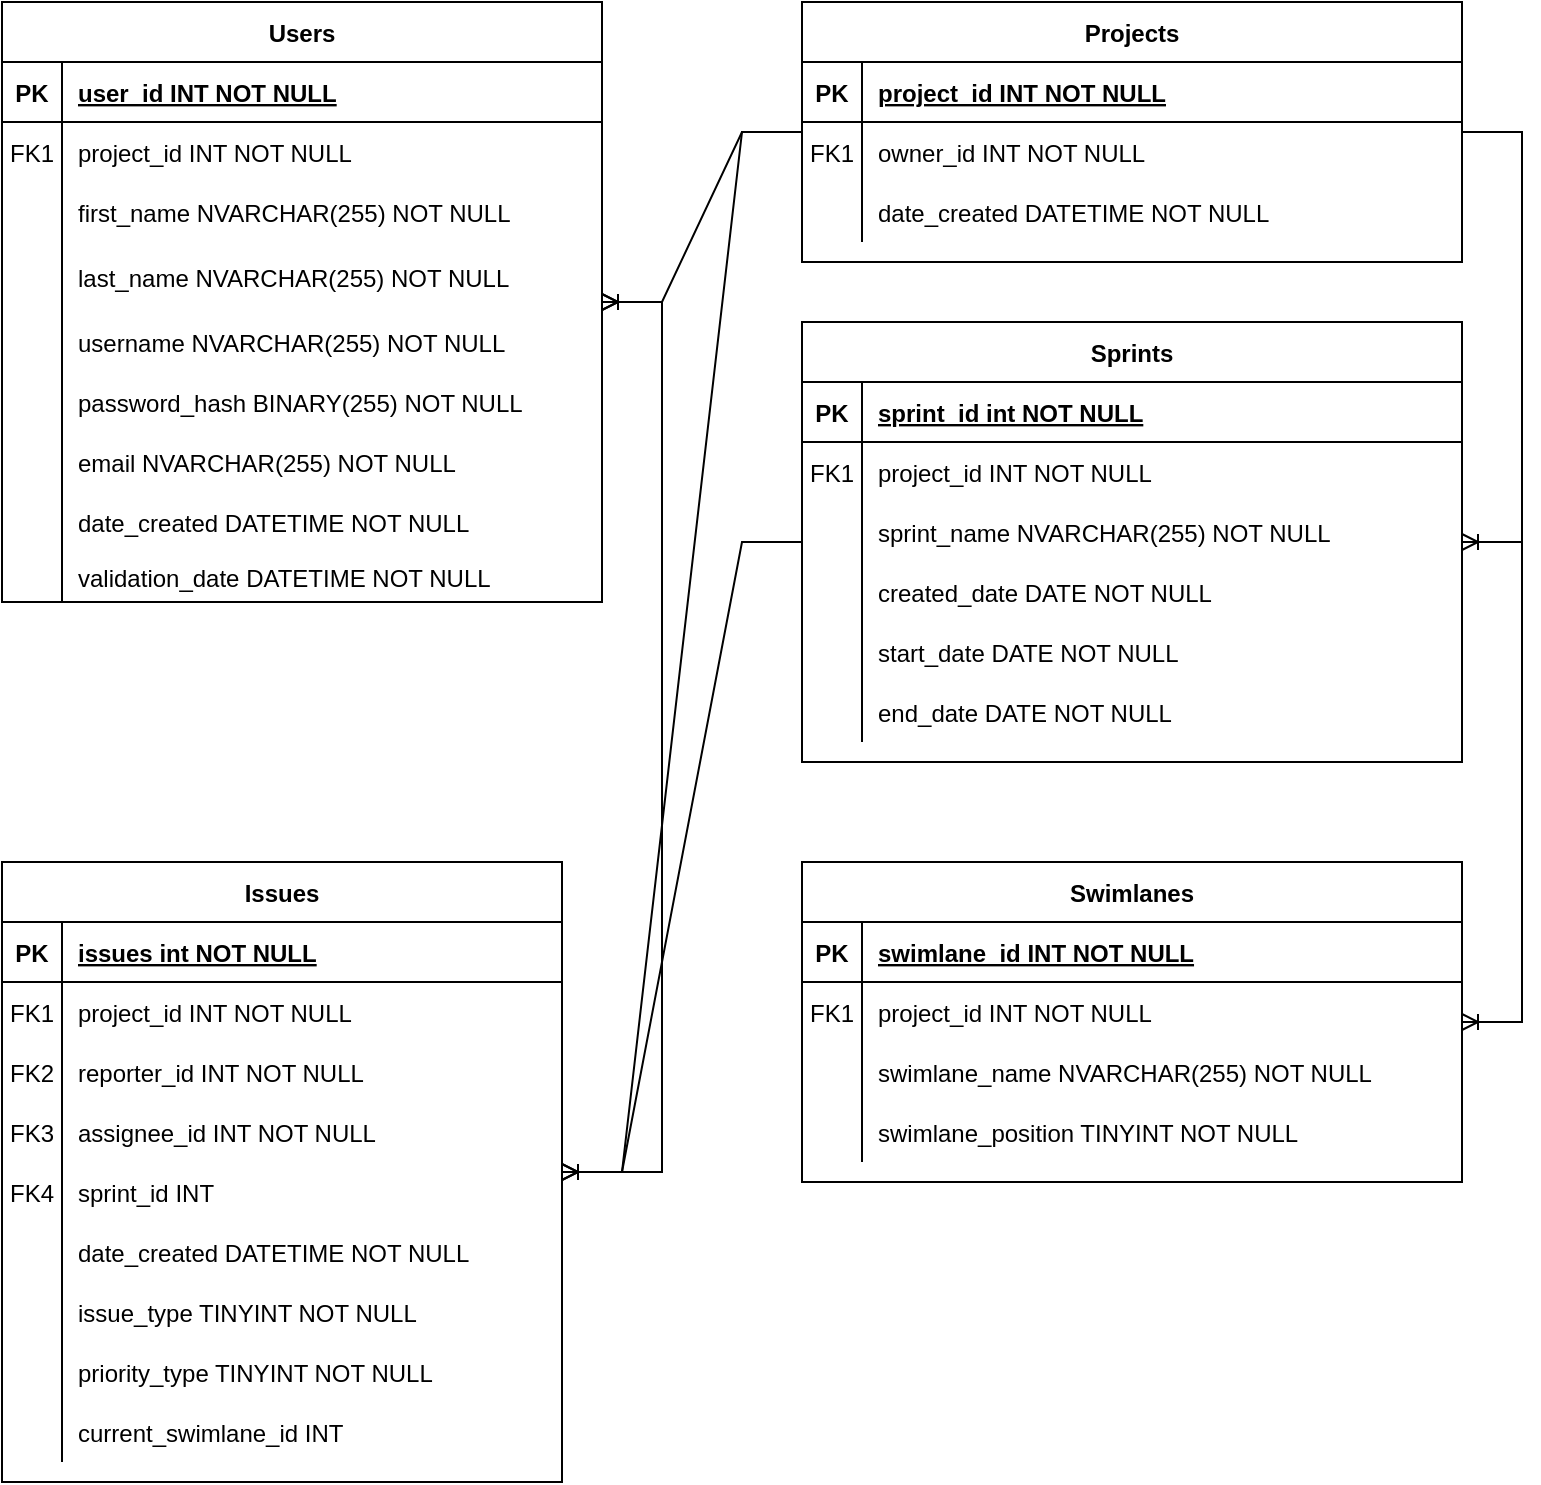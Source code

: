 <mxfile version="20.5.1" type="github">
  <diagram id="R2lEEEUBdFMjLlhIrx00" name="Page-1">
    <mxGraphModel dx="1422" dy="796" grid="1" gridSize="10" guides="1" tooltips="1" connect="1" arrows="1" fold="1" page="1" pageScale="1" pageWidth="850" pageHeight="1100" math="0" shadow="0" extFonts="Permanent Marker^https://fonts.googleapis.com/css?family=Permanent+Marker">
      <root>
        <mxCell id="0" />
        <mxCell id="1" parent="0" />
        <mxCell id="dnD0Ak6LNvjFGRcnIjdl-105" value="Projects" style="shape=table;startSize=30;container=1;collapsible=1;childLayout=tableLayout;fixedRows=1;rowLines=0;fontStyle=1;align=center;resizeLast=1;" vertex="1" parent="1">
          <mxGeometry x="445" y="140" width="330" height="130" as="geometry" />
        </mxCell>
        <mxCell id="dnD0Ak6LNvjFGRcnIjdl-106" value="" style="shape=partialRectangle;collapsible=0;dropTarget=0;pointerEvents=0;fillColor=none;points=[[0,0.5],[1,0.5]];portConstraint=eastwest;top=0;left=0;right=0;bottom=1;" vertex="1" parent="dnD0Ak6LNvjFGRcnIjdl-105">
          <mxGeometry y="30" width="330" height="30" as="geometry" />
        </mxCell>
        <mxCell id="dnD0Ak6LNvjFGRcnIjdl-107" value="PK" style="shape=partialRectangle;overflow=hidden;connectable=0;fillColor=none;top=0;left=0;bottom=0;right=0;fontStyle=1;" vertex="1" parent="dnD0Ak6LNvjFGRcnIjdl-106">
          <mxGeometry width="30" height="30" as="geometry">
            <mxRectangle width="30" height="30" as="alternateBounds" />
          </mxGeometry>
        </mxCell>
        <mxCell id="dnD0Ak6LNvjFGRcnIjdl-108" value="project_id INT NOT NULL " style="shape=partialRectangle;overflow=hidden;connectable=0;fillColor=none;top=0;left=0;bottom=0;right=0;align=left;spacingLeft=6;fontStyle=5;" vertex="1" parent="dnD0Ak6LNvjFGRcnIjdl-106">
          <mxGeometry x="30" width="300" height="30" as="geometry">
            <mxRectangle width="300" height="30" as="alternateBounds" />
          </mxGeometry>
        </mxCell>
        <mxCell id="dnD0Ak6LNvjFGRcnIjdl-109" style="shape=partialRectangle;collapsible=0;dropTarget=0;pointerEvents=0;fillColor=none;points=[[0,0.5],[1,0.5]];portConstraint=eastwest;top=0;left=0;right=0;bottom=0;" vertex="1" parent="dnD0Ak6LNvjFGRcnIjdl-105">
          <mxGeometry y="60" width="330" height="30" as="geometry" />
        </mxCell>
        <mxCell id="dnD0Ak6LNvjFGRcnIjdl-110" value="FK1" style="shape=partialRectangle;overflow=hidden;connectable=0;fillColor=none;top=0;left=0;bottom=0;right=0;" vertex="1" parent="dnD0Ak6LNvjFGRcnIjdl-109">
          <mxGeometry width="30" height="30" as="geometry">
            <mxRectangle width="30" height="30" as="alternateBounds" />
          </mxGeometry>
        </mxCell>
        <mxCell id="dnD0Ak6LNvjFGRcnIjdl-111" value="owner_id INT NOT NULL" style="shape=partialRectangle;overflow=hidden;connectable=0;fillColor=none;top=0;left=0;bottom=0;right=0;align=left;spacingLeft=6;" vertex="1" parent="dnD0Ak6LNvjFGRcnIjdl-109">
          <mxGeometry x="30" width="300" height="30" as="geometry">
            <mxRectangle width="300" height="30" as="alternateBounds" />
          </mxGeometry>
        </mxCell>
        <mxCell id="dnD0Ak6LNvjFGRcnIjdl-112" value="" style="shape=partialRectangle;collapsible=0;dropTarget=0;pointerEvents=0;fillColor=none;points=[[0,0.5],[1,0.5]];portConstraint=eastwest;top=0;left=0;right=0;bottom=0;" vertex="1" parent="dnD0Ak6LNvjFGRcnIjdl-105">
          <mxGeometry y="90" width="330" height="30" as="geometry" />
        </mxCell>
        <mxCell id="dnD0Ak6LNvjFGRcnIjdl-113" value="" style="shape=partialRectangle;overflow=hidden;connectable=0;fillColor=none;top=0;left=0;bottom=0;right=0;" vertex="1" parent="dnD0Ak6LNvjFGRcnIjdl-112">
          <mxGeometry width="30" height="30" as="geometry">
            <mxRectangle width="30" height="30" as="alternateBounds" />
          </mxGeometry>
        </mxCell>
        <mxCell id="dnD0Ak6LNvjFGRcnIjdl-114" value="date_created DATETIME NOT NULL" style="shape=partialRectangle;overflow=hidden;connectable=0;fillColor=none;top=0;left=0;bottom=0;right=0;align=left;spacingLeft=6;" vertex="1" parent="dnD0Ak6LNvjFGRcnIjdl-112">
          <mxGeometry x="30" width="300" height="30" as="geometry">
            <mxRectangle width="300" height="30" as="alternateBounds" />
          </mxGeometry>
        </mxCell>
        <mxCell id="dnD0Ak6LNvjFGRcnIjdl-115" value="Issues" style="shape=table;startSize=30;container=1;collapsible=1;childLayout=tableLayout;fixedRows=1;rowLines=0;fontStyle=1;align=center;resizeLast=1;" vertex="1" parent="1">
          <mxGeometry x="45" y="570" width="280" height="310" as="geometry" />
        </mxCell>
        <mxCell id="dnD0Ak6LNvjFGRcnIjdl-116" value="" style="shape=partialRectangle;collapsible=0;dropTarget=0;pointerEvents=0;fillColor=none;points=[[0,0.5],[1,0.5]];portConstraint=eastwest;top=0;left=0;right=0;bottom=1;" vertex="1" parent="dnD0Ak6LNvjFGRcnIjdl-115">
          <mxGeometry y="30" width="280" height="30" as="geometry" />
        </mxCell>
        <mxCell id="dnD0Ak6LNvjFGRcnIjdl-117" value="PK" style="shape=partialRectangle;overflow=hidden;connectable=0;fillColor=none;top=0;left=0;bottom=0;right=0;fontStyle=1;" vertex="1" parent="dnD0Ak6LNvjFGRcnIjdl-116">
          <mxGeometry width="30" height="30" as="geometry">
            <mxRectangle width="30" height="30" as="alternateBounds" />
          </mxGeometry>
        </mxCell>
        <mxCell id="dnD0Ak6LNvjFGRcnIjdl-118" value="issues int NOT NULL " style="shape=partialRectangle;overflow=hidden;connectable=0;fillColor=none;top=0;left=0;bottom=0;right=0;align=left;spacingLeft=6;fontStyle=5;" vertex="1" parent="dnD0Ak6LNvjFGRcnIjdl-116">
          <mxGeometry x="30" width="250" height="30" as="geometry">
            <mxRectangle width="250" height="30" as="alternateBounds" />
          </mxGeometry>
        </mxCell>
        <mxCell id="dnD0Ak6LNvjFGRcnIjdl-119" value="" style="shape=partialRectangle;collapsible=0;dropTarget=0;pointerEvents=0;fillColor=none;points=[[0,0.5],[1,0.5]];portConstraint=eastwest;top=0;left=0;right=0;bottom=0;" vertex="1" parent="dnD0Ak6LNvjFGRcnIjdl-115">
          <mxGeometry y="60" width="280" height="30" as="geometry" />
        </mxCell>
        <mxCell id="dnD0Ak6LNvjFGRcnIjdl-120" value="FK1" style="shape=partialRectangle;overflow=hidden;connectable=0;fillColor=none;top=0;left=0;bottom=0;right=0;" vertex="1" parent="dnD0Ak6LNvjFGRcnIjdl-119">
          <mxGeometry width="30" height="30" as="geometry">
            <mxRectangle width="30" height="30" as="alternateBounds" />
          </mxGeometry>
        </mxCell>
        <mxCell id="dnD0Ak6LNvjFGRcnIjdl-121" value="project_id INT NOT NULL" style="shape=partialRectangle;overflow=hidden;connectable=0;fillColor=none;top=0;left=0;bottom=0;right=0;align=left;spacingLeft=6;" vertex="1" parent="dnD0Ak6LNvjFGRcnIjdl-119">
          <mxGeometry x="30" width="250" height="30" as="geometry">
            <mxRectangle width="250" height="30" as="alternateBounds" />
          </mxGeometry>
        </mxCell>
        <mxCell id="dnD0Ak6LNvjFGRcnIjdl-122" style="shape=partialRectangle;collapsible=0;dropTarget=0;pointerEvents=0;fillColor=none;points=[[0,0.5],[1,0.5]];portConstraint=eastwest;top=0;left=0;right=0;bottom=0;" vertex="1" parent="dnD0Ak6LNvjFGRcnIjdl-115">
          <mxGeometry y="90" width="280" height="30" as="geometry" />
        </mxCell>
        <mxCell id="dnD0Ak6LNvjFGRcnIjdl-123" value="FK2" style="shape=partialRectangle;overflow=hidden;connectable=0;fillColor=none;top=0;left=0;bottom=0;right=0;" vertex="1" parent="dnD0Ak6LNvjFGRcnIjdl-122">
          <mxGeometry width="30" height="30" as="geometry">
            <mxRectangle width="30" height="30" as="alternateBounds" />
          </mxGeometry>
        </mxCell>
        <mxCell id="dnD0Ak6LNvjFGRcnIjdl-124" value="reporter_id INT NOT NULL" style="shape=partialRectangle;overflow=hidden;connectable=0;fillColor=none;top=0;left=0;bottom=0;right=0;align=left;spacingLeft=6;" vertex="1" parent="dnD0Ak6LNvjFGRcnIjdl-122">
          <mxGeometry x="30" width="250" height="30" as="geometry">
            <mxRectangle width="250" height="30" as="alternateBounds" />
          </mxGeometry>
        </mxCell>
        <mxCell id="dnD0Ak6LNvjFGRcnIjdl-125" style="shape=partialRectangle;collapsible=0;dropTarget=0;pointerEvents=0;fillColor=none;points=[[0,0.5],[1,0.5]];portConstraint=eastwest;top=0;left=0;right=0;bottom=0;" vertex="1" parent="dnD0Ak6LNvjFGRcnIjdl-115">
          <mxGeometry y="120" width="280" height="30" as="geometry" />
        </mxCell>
        <mxCell id="dnD0Ak6LNvjFGRcnIjdl-126" value="FK3" style="shape=partialRectangle;overflow=hidden;connectable=0;fillColor=none;top=0;left=0;bottom=0;right=0;" vertex="1" parent="dnD0Ak6LNvjFGRcnIjdl-125">
          <mxGeometry width="30" height="30" as="geometry">
            <mxRectangle width="30" height="30" as="alternateBounds" />
          </mxGeometry>
        </mxCell>
        <mxCell id="dnD0Ak6LNvjFGRcnIjdl-127" value="assignee_id INT NOT NULL" style="shape=partialRectangle;overflow=hidden;connectable=0;fillColor=none;top=0;left=0;bottom=0;right=0;align=left;spacingLeft=6;" vertex="1" parent="dnD0Ak6LNvjFGRcnIjdl-125">
          <mxGeometry x="30" width="250" height="30" as="geometry">
            <mxRectangle width="250" height="30" as="alternateBounds" />
          </mxGeometry>
        </mxCell>
        <mxCell id="dnD0Ak6LNvjFGRcnIjdl-128" style="shape=partialRectangle;collapsible=0;dropTarget=0;pointerEvents=0;fillColor=none;points=[[0,0.5],[1,0.5]];portConstraint=eastwest;top=0;left=0;right=0;bottom=0;" vertex="1" parent="dnD0Ak6LNvjFGRcnIjdl-115">
          <mxGeometry y="150" width="280" height="30" as="geometry" />
        </mxCell>
        <mxCell id="dnD0Ak6LNvjFGRcnIjdl-129" value="FK4" style="shape=partialRectangle;overflow=hidden;connectable=0;fillColor=none;top=0;left=0;bottom=0;right=0;" vertex="1" parent="dnD0Ak6LNvjFGRcnIjdl-128">
          <mxGeometry width="30" height="30" as="geometry">
            <mxRectangle width="30" height="30" as="alternateBounds" />
          </mxGeometry>
        </mxCell>
        <mxCell id="dnD0Ak6LNvjFGRcnIjdl-130" value="sprint_id INT" style="shape=partialRectangle;overflow=hidden;connectable=0;fillColor=none;top=0;left=0;bottom=0;right=0;align=left;spacingLeft=6;" vertex="1" parent="dnD0Ak6LNvjFGRcnIjdl-128">
          <mxGeometry x="30" width="250" height="30" as="geometry">
            <mxRectangle width="250" height="30" as="alternateBounds" />
          </mxGeometry>
        </mxCell>
        <mxCell id="dnD0Ak6LNvjFGRcnIjdl-131" value="" style="shape=partialRectangle;collapsible=0;dropTarget=0;pointerEvents=0;fillColor=none;points=[[0,0.5],[1,0.5]];portConstraint=eastwest;top=0;left=0;right=0;bottom=0;" vertex="1" parent="dnD0Ak6LNvjFGRcnIjdl-115">
          <mxGeometry y="180" width="280" height="30" as="geometry" />
        </mxCell>
        <mxCell id="dnD0Ak6LNvjFGRcnIjdl-132" value="" style="shape=partialRectangle;overflow=hidden;connectable=0;fillColor=none;top=0;left=0;bottom=0;right=0;" vertex="1" parent="dnD0Ak6LNvjFGRcnIjdl-131">
          <mxGeometry width="30" height="30" as="geometry">
            <mxRectangle width="30" height="30" as="alternateBounds" />
          </mxGeometry>
        </mxCell>
        <mxCell id="dnD0Ak6LNvjFGRcnIjdl-133" value="date_created DATETIME NOT NULL" style="shape=partialRectangle;overflow=hidden;connectable=0;fillColor=none;top=0;left=0;bottom=0;right=0;align=left;spacingLeft=6;" vertex="1" parent="dnD0Ak6LNvjFGRcnIjdl-131">
          <mxGeometry x="30" width="250" height="30" as="geometry">
            <mxRectangle width="250" height="30" as="alternateBounds" />
          </mxGeometry>
        </mxCell>
        <mxCell id="dnD0Ak6LNvjFGRcnIjdl-134" style="shape=partialRectangle;collapsible=0;dropTarget=0;pointerEvents=0;fillColor=none;points=[[0,0.5],[1,0.5]];portConstraint=eastwest;top=0;left=0;right=0;bottom=0;" vertex="1" parent="dnD0Ak6LNvjFGRcnIjdl-115">
          <mxGeometry y="210" width="280" height="30" as="geometry" />
        </mxCell>
        <mxCell id="dnD0Ak6LNvjFGRcnIjdl-135" style="shape=partialRectangle;overflow=hidden;connectable=0;fillColor=none;top=0;left=0;bottom=0;right=0;" vertex="1" parent="dnD0Ak6LNvjFGRcnIjdl-134">
          <mxGeometry width="30" height="30" as="geometry">
            <mxRectangle width="30" height="30" as="alternateBounds" />
          </mxGeometry>
        </mxCell>
        <mxCell id="dnD0Ak6LNvjFGRcnIjdl-136" value="issue_type TINYINT NOT NULL" style="shape=partialRectangle;overflow=hidden;connectable=0;fillColor=none;top=0;left=0;bottom=0;right=0;align=left;spacingLeft=6;" vertex="1" parent="dnD0Ak6LNvjFGRcnIjdl-134">
          <mxGeometry x="30" width="250" height="30" as="geometry">
            <mxRectangle width="250" height="30" as="alternateBounds" />
          </mxGeometry>
        </mxCell>
        <mxCell id="dnD0Ak6LNvjFGRcnIjdl-137" style="shape=partialRectangle;collapsible=0;dropTarget=0;pointerEvents=0;fillColor=none;points=[[0,0.5],[1,0.5]];portConstraint=eastwest;top=0;left=0;right=0;bottom=0;" vertex="1" parent="dnD0Ak6LNvjFGRcnIjdl-115">
          <mxGeometry y="240" width="280" height="30" as="geometry" />
        </mxCell>
        <mxCell id="dnD0Ak6LNvjFGRcnIjdl-138" style="shape=partialRectangle;overflow=hidden;connectable=0;fillColor=none;top=0;left=0;bottom=0;right=0;" vertex="1" parent="dnD0Ak6LNvjFGRcnIjdl-137">
          <mxGeometry width="30" height="30" as="geometry">
            <mxRectangle width="30" height="30" as="alternateBounds" />
          </mxGeometry>
        </mxCell>
        <mxCell id="dnD0Ak6LNvjFGRcnIjdl-139" value="priority_type TINYINT NOT NULL" style="shape=partialRectangle;overflow=hidden;connectable=0;fillColor=none;top=0;left=0;bottom=0;right=0;align=left;spacingLeft=6;" vertex="1" parent="dnD0Ak6LNvjFGRcnIjdl-137">
          <mxGeometry x="30" width="250" height="30" as="geometry">
            <mxRectangle width="250" height="30" as="alternateBounds" />
          </mxGeometry>
        </mxCell>
        <mxCell id="dnD0Ak6LNvjFGRcnIjdl-140" style="shape=partialRectangle;collapsible=0;dropTarget=0;pointerEvents=0;fillColor=none;points=[[0,0.5],[1,0.5]];portConstraint=eastwest;top=0;left=0;right=0;bottom=0;" vertex="1" parent="dnD0Ak6LNvjFGRcnIjdl-115">
          <mxGeometry y="270" width="280" height="30" as="geometry" />
        </mxCell>
        <mxCell id="dnD0Ak6LNvjFGRcnIjdl-141" style="shape=partialRectangle;overflow=hidden;connectable=0;fillColor=none;top=0;left=0;bottom=0;right=0;" vertex="1" parent="dnD0Ak6LNvjFGRcnIjdl-140">
          <mxGeometry width="30" height="30" as="geometry">
            <mxRectangle width="30" height="30" as="alternateBounds" />
          </mxGeometry>
        </mxCell>
        <mxCell id="dnD0Ak6LNvjFGRcnIjdl-142" value="current_swimlane_id INT" style="shape=partialRectangle;overflow=hidden;connectable=0;fillColor=none;top=0;left=0;bottom=0;right=0;align=left;spacingLeft=6;" vertex="1" parent="dnD0Ak6LNvjFGRcnIjdl-140">
          <mxGeometry x="30" width="250" height="30" as="geometry">
            <mxRectangle width="250" height="30" as="alternateBounds" />
          </mxGeometry>
        </mxCell>
        <mxCell id="dnD0Ak6LNvjFGRcnIjdl-143" value="Users" style="shape=table;startSize=30;container=1;collapsible=1;childLayout=tableLayout;fixedRows=1;rowLines=0;fontStyle=1;align=center;resizeLast=1;" vertex="1" parent="1">
          <mxGeometry x="45" y="140" width="300" height="300" as="geometry" />
        </mxCell>
        <mxCell id="dnD0Ak6LNvjFGRcnIjdl-144" value="" style="shape=partialRectangle;collapsible=0;dropTarget=0;pointerEvents=0;fillColor=none;points=[[0,0.5],[1,0.5]];portConstraint=eastwest;top=0;left=0;right=0;bottom=1;" vertex="1" parent="dnD0Ak6LNvjFGRcnIjdl-143">
          <mxGeometry y="30" width="300" height="30" as="geometry" />
        </mxCell>
        <mxCell id="dnD0Ak6LNvjFGRcnIjdl-145" value="PK" style="shape=partialRectangle;overflow=hidden;connectable=0;fillColor=none;top=0;left=0;bottom=0;right=0;fontStyle=1;" vertex="1" parent="dnD0Ak6LNvjFGRcnIjdl-144">
          <mxGeometry width="30" height="30" as="geometry">
            <mxRectangle width="30" height="30" as="alternateBounds" />
          </mxGeometry>
        </mxCell>
        <mxCell id="dnD0Ak6LNvjFGRcnIjdl-146" value="user_id INT NOT NULL " style="shape=partialRectangle;overflow=hidden;connectable=0;fillColor=none;top=0;left=0;bottom=0;right=0;align=left;spacingLeft=6;fontStyle=5;" vertex="1" parent="dnD0Ak6LNvjFGRcnIjdl-144">
          <mxGeometry x="30" width="270" height="30" as="geometry">
            <mxRectangle width="270" height="30" as="alternateBounds" />
          </mxGeometry>
        </mxCell>
        <mxCell id="dnD0Ak6LNvjFGRcnIjdl-147" style="shape=partialRectangle;collapsible=0;dropTarget=0;pointerEvents=0;fillColor=none;points=[[0,0.5],[1,0.5]];portConstraint=eastwest;top=0;left=0;right=0;bottom=0;" vertex="1" parent="dnD0Ak6LNvjFGRcnIjdl-143">
          <mxGeometry y="60" width="300" height="30" as="geometry" />
        </mxCell>
        <mxCell id="dnD0Ak6LNvjFGRcnIjdl-148" value="FK1" style="shape=partialRectangle;overflow=hidden;connectable=0;fillColor=none;top=0;left=0;bottom=0;right=0;" vertex="1" parent="dnD0Ak6LNvjFGRcnIjdl-147">
          <mxGeometry width="30" height="30" as="geometry">
            <mxRectangle width="30" height="30" as="alternateBounds" />
          </mxGeometry>
        </mxCell>
        <mxCell id="dnD0Ak6LNvjFGRcnIjdl-149" value="project_id INT NOT NULL" style="shape=partialRectangle;overflow=hidden;connectable=0;fillColor=none;top=0;left=0;bottom=0;right=0;align=left;spacingLeft=6;" vertex="1" parent="dnD0Ak6LNvjFGRcnIjdl-147">
          <mxGeometry x="30" width="270" height="30" as="geometry">
            <mxRectangle width="270" height="30" as="alternateBounds" />
          </mxGeometry>
        </mxCell>
        <mxCell id="dnD0Ak6LNvjFGRcnIjdl-150" style="shape=partialRectangle;collapsible=0;dropTarget=0;pointerEvents=0;fillColor=none;points=[[0,0.5],[1,0.5]];portConstraint=eastwest;top=0;left=0;right=0;bottom=0;" vertex="1" parent="dnD0Ak6LNvjFGRcnIjdl-143">
          <mxGeometry y="90" width="300" height="30" as="geometry" />
        </mxCell>
        <mxCell id="dnD0Ak6LNvjFGRcnIjdl-151" style="shape=partialRectangle;overflow=hidden;connectable=0;fillColor=none;top=0;left=0;bottom=0;right=0;" vertex="1" parent="dnD0Ak6LNvjFGRcnIjdl-150">
          <mxGeometry width="30" height="30" as="geometry">
            <mxRectangle width="30" height="30" as="alternateBounds" />
          </mxGeometry>
        </mxCell>
        <mxCell id="dnD0Ak6LNvjFGRcnIjdl-152" value="first_name NVARCHAR(255) NOT NULL" style="shape=partialRectangle;overflow=hidden;connectable=0;fillColor=none;top=0;left=0;bottom=0;right=0;align=left;spacingLeft=6;" vertex="1" parent="dnD0Ak6LNvjFGRcnIjdl-150">
          <mxGeometry x="30" width="270" height="30" as="geometry">
            <mxRectangle width="270" height="30" as="alternateBounds" />
          </mxGeometry>
        </mxCell>
        <mxCell id="dnD0Ak6LNvjFGRcnIjdl-153" style="shape=partialRectangle;collapsible=0;dropTarget=0;pointerEvents=0;fillColor=none;points=[[0,0.5],[1,0.5]];portConstraint=eastwest;top=0;left=0;right=0;bottom=0;" vertex="1" parent="dnD0Ak6LNvjFGRcnIjdl-143">
          <mxGeometry y="120" width="300" height="35" as="geometry" />
        </mxCell>
        <mxCell id="dnD0Ak6LNvjFGRcnIjdl-154" style="shape=partialRectangle;overflow=hidden;connectable=0;fillColor=none;top=0;left=0;bottom=0;right=0;" vertex="1" parent="dnD0Ak6LNvjFGRcnIjdl-153">
          <mxGeometry width="30" height="35" as="geometry">
            <mxRectangle width="30" height="35" as="alternateBounds" />
          </mxGeometry>
        </mxCell>
        <mxCell id="dnD0Ak6LNvjFGRcnIjdl-155" value="last_name NVARCHAR(255) NOT NULL" style="shape=partialRectangle;overflow=hidden;connectable=0;fillColor=none;top=0;left=0;bottom=0;right=0;align=left;spacingLeft=6;" vertex="1" parent="dnD0Ak6LNvjFGRcnIjdl-153">
          <mxGeometry x="30" width="270" height="35" as="geometry">
            <mxRectangle width="270" height="35" as="alternateBounds" />
          </mxGeometry>
        </mxCell>
        <mxCell id="dnD0Ak6LNvjFGRcnIjdl-156" value="" style="shape=partialRectangle;collapsible=0;dropTarget=0;pointerEvents=0;fillColor=none;points=[[0,0.5],[1,0.5]];portConstraint=eastwest;top=0;left=0;right=0;bottom=0;" vertex="1" parent="dnD0Ak6LNvjFGRcnIjdl-143">
          <mxGeometry y="155" width="300" height="30" as="geometry" />
        </mxCell>
        <mxCell id="dnD0Ak6LNvjFGRcnIjdl-157" value="" style="shape=partialRectangle;overflow=hidden;connectable=0;fillColor=none;top=0;left=0;bottom=0;right=0;" vertex="1" parent="dnD0Ak6LNvjFGRcnIjdl-156">
          <mxGeometry width="30" height="30" as="geometry">
            <mxRectangle width="30" height="30" as="alternateBounds" />
          </mxGeometry>
        </mxCell>
        <mxCell id="dnD0Ak6LNvjFGRcnIjdl-158" value="username NVARCHAR(255) NOT NULL" style="shape=partialRectangle;overflow=hidden;connectable=0;fillColor=none;top=0;left=0;bottom=0;right=0;align=left;spacingLeft=6;" vertex="1" parent="dnD0Ak6LNvjFGRcnIjdl-156">
          <mxGeometry x="30" width="270" height="30" as="geometry">
            <mxRectangle width="270" height="30" as="alternateBounds" />
          </mxGeometry>
        </mxCell>
        <mxCell id="dnD0Ak6LNvjFGRcnIjdl-159" style="shape=partialRectangle;collapsible=0;dropTarget=0;pointerEvents=0;fillColor=none;points=[[0,0.5],[1,0.5]];portConstraint=eastwest;top=0;left=0;right=0;bottom=0;" vertex="1" parent="dnD0Ak6LNvjFGRcnIjdl-143">
          <mxGeometry y="185" width="300" height="30" as="geometry" />
        </mxCell>
        <mxCell id="dnD0Ak6LNvjFGRcnIjdl-160" style="shape=partialRectangle;overflow=hidden;connectable=0;fillColor=none;top=0;left=0;bottom=0;right=0;" vertex="1" parent="dnD0Ak6LNvjFGRcnIjdl-159">
          <mxGeometry width="30" height="30" as="geometry">
            <mxRectangle width="30" height="30" as="alternateBounds" />
          </mxGeometry>
        </mxCell>
        <mxCell id="dnD0Ak6LNvjFGRcnIjdl-161" value="password_hash BINARY(255) NOT NULL" style="shape=partialRectangle;overflow=hidden;connectable=0;fillColor=none;top=0;left=0;bottom=0;right=0;align=left;spacingLeft=6;" vertex="1" parent="dnD0Ak6LNvjFGRcnIjdl-159">
          <mxGeometry x="30" width="270" height="30" as="geometry">
            <mxRectangle width="270" height="30" as="alternateBounds" />
          </mxGeometry>
        </mxCell>
        <mxCell id="dnD0Ak6LNvjFGRcnIjdl-162" style="shape=partialRectangle;collapsible=0;dropTarget=0;pointerEvents=0;fillColor=none;points=[[0,0.5],[1,0.5]];portConstraint=eastwest;top=0;left=0;right=0;bottom=0;" vertex="1" parent="dnD0Ak6LNvjFGRcnIjdl-143">
          <mxGeometry y="215" width="300" height="30" as="geometry" />
        </mxCell>
        <mxCell id="dnD0Ak6LNvjFGRcnIjdl-163" style="shape=partialRectangle;overflow=hidden;connectable=0;fillColor=none;top=0;left=0;bottom=0;right=0;" vertex="1" parent="dnD0Ak6LNvjFGRcnIjdl-162">
          <mxGeometry width="30" height="30" as="geometry">
            <mxRectangle width="30" height="30" as="alternateBounds" />
          </mxGeometry>
        </mxCell>
        <mxCell id="dnD0Ak6LNvjFGRcnIjdl-164" value="email NVARCHAR(255) NOT NULL" style="shape=partialRectangle;overflow=hidden;connectable=0;fillColor=none;top=0;left=0;bottom=0;right=0;align=left;spacingLeft=6;" vertex="1" parent="dnD0Ak6LNvjFGRcnIjdl-162">
          <mxGeometry x="30" width="270" height="30" as="geometry">
            <mxRectangle width="270" height="30" as="alternateBounds" />
          </mxGeometry>
        </mxCell>
        <mxCell id="dnD0Ak6LNvjFGRcnIjdl-165" style="shape=partialRectangle;collapsible=0;dropTarget=0;pointerEvents=0;fillColor=none;points=[[0,0.5],[1,0.5]];portConstraint=eastwest;top=0;left=0;right=0;bottom=0;" vertex="1" parent="dnD0Ak6LNvjFGRcnIjdl-143">
          <mxGeometry y="245" width="300" height="30" as="geometry" />
        </mxCell>
        <mxCell id="dnD0Ak6LNvjFGRcnIjdl-166" style="shape=partialRectangle;overflow=hidden;connectable=0;fillColor=none;top=0;left=0;bottom=0;right=0;" vertex="1" parent="dnD0Ak6LNvjFGRcnIjdl-165">
          <mxGeometry width="30" height="30" as="geometry">
            <mxRectangle width="30" height="30" as="alternateBounds" />
          </mxGeometry>
        </mxCell>
        <mxCell id="dnD0Ak6LNvjFGRcnIjdl-167" value="date_created DATETIME NOT NULL" style="shape=partialRectangle;overflow=hidden;connectable=0;fillColor=none;top=0;left=0;bottom=0;right=0;align=left;spacingLeft=6;" vertex="1" parent="dnD0Ak6LNvjFGRcnIjdl-165">
          <mxGeometry x="30" width="270" height="30" as="geometry">
            <mxRectangle width="270" height="30" as="alternateBounds" />
          </mxGeometry>
        </mxCell>
        <mxCell id="dnD0Ak6LNvjFGRcnIjdl-168" style="shape=partialRectangle;collapsible=0;dropTarget=0;pointerEvents=0;fillColor=none;points=[[0,0.5],[1,0.5]];portConstraint=eastwest;top=0;left=0;right=0;bottom=0;" vertex="1" parent="dnD0Ak6LNvjFGRcnIjdl-143">
          <mxGeometry y="275" width="300" height="25" as="geometry" />
        </mxCell>
        <mxCell id="dnD0Ak6LNvjFGRcnIjdl-169" style="shape=partialRectangle;overflow=hidden;connectable=0;fillColor=none;top=0;left=0;bottom=0;right=0;" vertex="1" parent="dnD0Ak6LNvjFGRcnIjdl-168">
          <mxGeometry width="30" height="25" as="geometry">
            <mxRectangle width="30" height="25" as="alternateBounds" />
          </mxGeometry>
        </mxCell>
        <mxCell id="dnD0Ak6LNvjFGRcnIjdl-170" value="validation_date DATETIME NOT NULL" style="shape=partialRectangle;overflow=hidden;connectable=0;fillColor=none;top=0;left=0;bottom=0;right=0;align=left;spacingLeft=6;" vertex="1" parent="dnD0Ak6LNvjFGRcnIjdl-168">
          <mxGeometry x="30" width="270" height="25" as="geometry">
            <mxRectangle width="270" height="25" as="alternateBounds" />
          </mxGeometry>
        </mxCell>
        <mxCell id="dnD0Ak6LNvjFGRcnIjdl-171" value="Sprints" style="shape=table;startSize=30;container=1;collapsible=1;childLayout=tableLayout;fixedRows=1;rowLines=0;fontStyle=1;align=center;resizeLast=1;" vertex="1" parent="1">
          <mxGeometry x="445" y="300" width="330" height="220" as="geometry" />
        </mxCell>
        <mxCell id="dnD0Ak6LNvjFGRcnIjdl-172" value="" style="shape=partialRectangle;collapsible=0;dropTarget=0;pointerEvents=0;fillColor=none;points=[[0,0.5],[1,0.5]];portConstraint=eastwest;top=0;left=0;right=0;bottom=1;" vertex="1" parent="dnD0Ak6LNvjFGRcnIjdl-171">
          <mxGeometry y="30" width="330" height="30" as="geometry" />
        </mxCell>
        <mxCell id="dnD0Ak6LNvjFGRcnIjdl-173" value="PK" style="shape=partialRectangle;overflow=hidden;connectable=0;fillColor=none;top=0;left=0;bottom=0;right=0;fontStyle=1;" vertex="1" parent="dnD0Ak6LNvjFGRcnIjdl-172">
          <mxGeometry width="30" height="30" as="geometry">
            <mxRectangle width="30" height="30" as="alternateBounds" />
          </mxGeometry>
        </mxCell>
        <mxCell id="dnD0Ak6LNvjFGRcnIjdl-174" value="sprint_id int NOT NULL " style="shape=partialRectangle;overflow=hidden;connectable=0;fillColor=none;top=0;left=0;bottom=0;right=0;align=left;spacingLeft=6;fontStyle=5;" vertex="1" parent="dnD0Ak6LNvjFGRcnIjdl-172">
          <mxGeometry x="30" width="300" height="30" as="geometry">
            <mxRectangle width="300" height="30" as="alternateBounds" />
          </mxGeometry>
        </mxCell>
        <mxCell id="dnD0Ak6LNvjFGRcnIjdl-175" value="" style="shape=partialRectangle;collapsible=0;dropTarget=0;pointerEvents=0;fillColor=none;points=[[0,0.5],[1,0.5]];portConstraint=eastwest;top=0;left=0;right=0;bottom=0;" vertex="1" parent="dnD0Ak6LNvjFGRcnIjdl-171">
          <mxGeometry y="60" width="330" height="30" as="geometry" />
        </mxCell>
        <mxCell id="dnD0Ak6LNvjFGRcnIjdl-176" value="FK1" style="shape=partialRectangle;overflow=hidden;connectable=0;fillColor=none;top=0;left=0;bottom=0;right=0;" vertex="1" parent="dnD0Ak6LNvjFGRcnIjdl-175">
          <mxGeometry width="30" height="30" as="geometry">
            <mxRectangle width="30" height="30" as="alternateBounds" />
          </mxGeometry>
        </mxCell>
        <mxCell id="dnD0Ak6LNvjFGRcnIjdl-177" value="project_id INT NOT NULL" style="shape=partialRectangle;overflow=hidden;connectable=0;fillColor=none;top=0;left=0;bottom=0;right=0;align=left;spacingLeft=6;" vertex="1" parent="dnD0Ak6LNvjFGRcnIjdl-175">
          <mxGeometry x="30" width="300" height="30" as="geometry">
            <mxRectangle width="300" height="30" as="alternateBounds" />
          </mxGeometry>
        </mxCell>
        <mxCell id="dnD0Ak6LNvjFGRcnIjdl-178" value="" style="shape=partialRectangle;collapsible=0;dropTarget=0;pointerEvents=0;fillColor=none;points=[[0,0.5],[1,0.5]];portConstraint=eastwest;top=0;left=0;right=0;bottom=0;" vertex="1" parent="dnD0Ak6LNvjFGRcnIjdl-171">
          <mxGeometry y="90" width="330" height="30" as="geometry" />
        </mxCell>
        <mxCell id="dnD0Ak6LNvjFGRcnIjdl-179" value="" style="shape=partialRectangle;overflow=hidden;connectable=0;fillColor=none;top=0;left=0;bottom=0;right=0;" vertex="1" parent="dnD0Ak6LNvjFGRcnIjdl-178">
          <mxGeometry width="30" height="30" as="geometry">
            <mxRectangle width="30" height="30" as="alternateBounds" />
          </mxGeometry>
        </mxCell>
        <mxCell id="dnD0Ak6LNvjFGRcnIjdl-180" value="sprint_name NVARCHAR(255) NOT NULL" style="shape=partialRectangle;overflow=hidden;connectable=0;fillColor=none;top=0;left=0;bottom=0;right=0;align=left;spacingLeft=6;" vertex="1" parent="dnD0Ak6LNvjFGRcnIjdl-178">
          <mxGeometry x="30" width="300" height="30" as="geometry">
            <mxRectangle width="300" height="30" as="alternateBounds" />
          </mxGeometry>
        </mxCell>
        <mxCell id="dnD0Ak6LNvjFGRcnIjdl-181" style="shape=partialRectangle;collapsible=0;dropTarget=0;pointerEvents=0;fillColor=none;points=[[0,0.5],[1,0.5]];portConstraint=eastwest;top=0;left=0;right=0;bottom=0;" vertex="1" parent="dnD0Ak6LNvjFGRcnIjdl-171">
          <mxGeometry y="120" width="330" height="30" as="geometry" />
        </mxCell>
        <mxCell id="dnD0Ak6LNvjFGRcnIjdl-182" style="shape=partialRectangle;overflow=hidden;connectable=0;fillColor=none;top=0;left=0;bottom=0;right=0;" vertex="1" parent="dnD0Ak6LNvjFGRcnIjdl-181">
          <mxGeometry width="30" height="30" as="geometry">
            <mxRectangle width="30" height="30" as="alternateBounds" />
          </mxGeometry>
        </mxCell>
        <mxCell id="dnD0Ak6LNvjFGRcnIjdl-183" value="created_date DATE NOT NULL" style="shape=partialRectangle;overflow=hidden;connectable=0;fillColor=none;top=0;left=0;bottom=0;right=0;align=left;spacingLeft=6;" vertex="1" parent="dnD0Ak6LNvjFGRcnIjdl-181">
          <mxGeometry x="30" width="300" height="30" as="geometry">
            <mxRectangle width="300" height="30" as="alternateBounds" />
          </mxGeometry>
        </mxCell>
        <mxCell id="dnD0Ak6LNvjFGRcnIjdl-184" style="shape=partialRectangle;collapsible=0;dropTarget=0;pointerEvents=0;fillColor=none;points=[[0,0.5],[1,0.5]];portConstraint=eastwest;top=0;left=0;right=0;bottom=0;" vertex="1" parent="dnD0Ak6LNvjFGRcnIjdl-171">
          <mxGeometry y="150" width="330" height="30" as="geometry" />
        </mxCell>
        <mxCell id="dnD0Ak6LNvjFGRcnIjdl-185" style="shape=partialRectangle;overflow=hidden;connectable=0;fillColor=none;top=0;left=0;bottom=0;right=0;" vertex="1" parent="dnD0Ak6LNvjFGRcnIjdl-184">
          <mxGeometry width="30" height="30" as="geometry">
            <mxRectangle width="30" height="30" as="alternateBounds" />
          </mxGeometry>
        </mxCell>
        <mxCell id="dnD0Ak6LNvjFGRcnIjdl-186" value="start_date DATE NOT NULL" style="shape=partialRectangle;overflow=hidden;connectable=0;fillColor=none;top=0;left=0;bottom=0;right=0;align=left;spacingLeft=6;" vertex="1" parent="dnD0Ak6LNvjFGRcnIjdl-184">
          <mxGeometry x="30" width="300" height="30" as="geometry">
            <mxRectangle width="300" height="30" as="alternateBounds" />
          </mxGeometry>
        </mxCell>
        <mxCell id="dnD0Ak6LNvjFGRcnIjdl-187" style="shape=partialRectangle;collapsible=0;dropTarget=0;pointerEvents=0;fillColor=none;points=[[0,0.5],[1,0.5]];portConstraint=eastwest;top=0;left=0;right=0;bottom=0;" vertex="1" parent="dnD0Ak6LNvjFGRcnIjdl-171">
          <mxGeometry y="180" width="330" height="30" as="geometry" />
        </mxCell>
        <mxCell id="dnD0Ak6LNvjFGRcnIjdl-188" style="shape=partialRectangle;overflow=hidden;connectable=0;fillColor=none;top=0;left=0;bottom=0;right=0;" vertex="1" parent="dnD0Ak6LNvjFGRcnIjdl-187">
          <mxGeometry width="30" height="30" as="geometry">
            <mxRectangle width="30" height="30" as="alternateBounds" />
          </mxGeometry>
        </mxCell>
        <mxCell id="dnD0Ak6LNvjFGRcnIjdl-189" value="end_date DATE NOT NULL" style="shape=partialRectangle;overflow=hidden;connectable=0;fillColor=none;top=0;left=0;bottom=0;right=0;align=left;spacingLeft=6;" vertex="1" parent="dnD0Ak6LNvjFGRcnIjdl-187">
          <mxGeometry x="30" width="300" height="30" as="geometry">
            <mxRectangle width="300" height="30" as="alternateBounds" />
          </mxGeometry>
        </mxCell>
        <mxCell id="dnD0Ak6LNvjFGRcnIjdl-190" value="Swimlanes" style="shape=table;startSize=30;container=1;collapsible=1;childLayout=tableLayout;fixedRows=1;rowLines=0;fontStyle=1;align=center;resizeLast=1;" vertex="1" parent="1">
          <mxGeometry x="445" y="570" width="330" height="160" as="geometry" />
        </mxCell>
        <mxCell id="dnD0Ak6LNvjFGRcnIjdl-191" value="" style="shape=tableRow;horizontal=0;startSize=0;swimlaneHead=0;swimlaneBody=0;fillColor=none;collapsible=0;dropTarget=0;points=[[0,0.5],[1,0.5]];portConstraint=eastwest;top=0;left=0;right=0;bottom=1;" vertex="1" parent="dnD0Ak6LNvjFGRcnIjdl-190">
          <mxGeometry y="30" width="330" height="30" as="geometry" />
        </mxCell>
        <mxCell id="dnD0Ak6LNvjFGRcnIjdl-192" value="PK" style="shape=partialRectangle;connectable=0;fillColor=none;top=0;left=0;bottom=0;right=0;fontStyle=1;overflow=hidden;" vertex="1" parent="dnD0Ak6LNvjFGRcnIjdl-191">
          <mxGeometry width="30" height="30" as="geometry">
            <mxRectangle width="30" height="30" as="alternateBounds" />
          </mxGeometry>
        </mxCell>
        <mxCell id="dnD0Ak6LNvjFGRcnIjdl-193" value="swimlane_id INT NOT NULL" style="shape=partialRectangle;connectable=0;fillColor=none;top=0;left=0;bottom=0;right=0;align=left;spacingLeft=6;fontStyle=5;overflow=hidden;" vertex="1" parent="dnD0Ak6LNvjFGRcnIjdl-191">
          <mxGeometry x="30" width="300" height="30" as="geometry">
            <mxRectangle width="300" height="30" as="alternateBounds" />
          </mxGeometry>
        </mxCell>
        <mxCell id="dnD0Ak6LNvjFGRcnIjdl-194" value="" style="shape=tableRow;horizontal=0;startSize=0;swimlaneHead=0;swimlaneBody=0;fillColor=none;collapsible=0;dropTarget=0;points=[[0,0.5],[1,0.5]];portConstraint=eastwest;top=0;left=0;right=0;bottom=0;" vertex="1" parent="dnD0Ak6LNvjFGRcnIjdl-190">
          <mxGeometry y="60" width="330" height="30" as="geometry" />
        </mxCell>
        <mxCell id="dnD0Ak6LNvjFGRcnIjdl-195" value="FK1" style="shape=partialRectangle;connectable=0;fillColor=none;top=0;left=0;bottom=0;right=0;editable=1;overflow=hidden;" vertex="1" parent="dnD0Ak6LNvjFGRcnIjdl-194">
          <mxGeometry width="30" height="30" as="geometry">
            <mxRectangle width="30" height="30" as="alternateBounds" />
          </mxGeometry>
        </mxCell>
        <mxCell id="dnD0Ak6LNvjFGRcnIjdl-196" value="project_id INT NOT NULL" style="shape=partialRectangle;connectable=0;fillColor=none;top=0;left=0;bottom=0;right=0;align=left;spacingLeft=6;overflow=hidden;" vertex="1" parent="dnD0Ak6LNvjFGRcnIjdl-194">
          <mxGeometry x="30" width="300" height="30" as="geometry">
            <mxRectangle width="300" height="30" as="alternateBounds" />
          </mxGeometry>
        </mxCell>
        <mxCell id="dnD0Ak6LNvjFGRcnIjdl-197" value="" style="shape=tableRow;horizontal=0;startSize=0;swimlaneHead=0;swimlaneBody=0;fillColor=none;collapsible=0;dropTarget=0;points=[[0,0.5],[1,0.5]];portConstraint=eastwest;top=0;left=0;right=0;bottom=0;" vertex="1" parent="dnD0Ak6LNvjFGRcnIjdl-190">
          <mxGeometry y="90" width="330" height="30" as="geometry" />
        </mxCell>
        <mxCell id="dnD0Ak6LNvjFGRcnIjdl-198" value="" style="shape=partialRectangle;connectable=0;fillColor=none;top=0;left=0;bottom=0;right=0;editable=1;overflow=hidden;" vertex="1" parent="dnD0Ak6LNvjFGRcnIjdl-197">
          <mxGeometry width="30" height="30" as="geometry">
            <mxRectangle width="30" height="30" as="alternateBounds" />
          </mxGeometry>
        </mxCell>
        <mxCell id="dnD0Ak6LNvjFGRcnIjdl-199" value="swimlane_name NVARCHAR(255) NOT NULL" style="shape=partialRectangle;connectable=0;fillColor=none;top=0;left=0;bottom=0;right=0;align=left;spacingLeft=6;overflow=hidden;" vertex="1" parent="dnD0Ak6LNvjFGRcnIjdl-197">
          <mxGeometry x="30" width="300" height="30" as="geometry">
            <mxRectangle width="300" height="30" as="alternateBounds" />
          </mxGeometry>
        </mxCell>
        <mxCell id="dnD0Ak6LNvjFGRcnIjdl-200" value="" style="shape=tableRow;horizontal=0;startSize=0;swimlaneHead=0;swimlaneBody=0;fillColor=none;collapsible=0;dropTarget=0;points=[[0,0.5],[1,0.5]];portConstraint=eastwest;top=0;left=0;right=0;bottom=0;" vertex="1" parent="dnD0Ak6LNvjFGRcnIjdl-190">
          <mxGeometry y="120" width="330" height="30" as="geometry" />
        </mxCell>
        <mxCell id="dnD0Ak6LNvjFGRcnIjdl-201" value="" style="shape=partialRectangle;connectable=0;fillColor=none;top=0;left=0;bottom=0;right=0;editable=1;overflow=hidden;" vertex="1" parent="dnD0Ak6LNvjFGRcnIjdl-200">
          <mxGeometry width="30" height="30" as="geometry">
            <mxRectangle width="30" height="30" as="alternateBounds" />
          </mxGeometry>
        </mxCell>
        <mxCell id="dnD0Ak6LNvjFGRcnIjdl-202" value="swimlane_position TINYINT NOT NULL" style="shape=partialRectangle;connectable=0;fillColor=none;top=0;left=0;bottom=0;right=0;align=left;spacingLeft=6;overflow=hidden;" vertex="1" parent="dnD0Ak6LNvjFGRcnIjdl-200">
          <mxGeometry x="30" width="300" height="30" as="geometry">
            <mxRectangle width="300" height="30" as="alternateBounds" />
          </mxGeometry>
        </mxCell>
        <mxCell id="dnD0Ak6LNvjFGRcnIjdl-203" value="" style="edgeStyle=entityRelationEdgeStyle;fontSize=12;html=1;endArrow=ERoneToMany;rounded=0;" edge="1" parent="1" source="dnD0Ak6LNvjFGRcnIjdl-105" target="dnD0Ak6LNvjFGRcnIjdl-115">
          <mxGeometry width="100" height="100" relative="1" as="geometry">
            <mxPoint x="615" y="500" as="sourcePoint" />
            <mxPoint x="715" y="400" as="targetPoint" />
          </mxGeometry>
        </mxCell>
        <mxCell id="dnD0Ak6LNvjFGRcnIjdl-204" value="" style="edgeStyle=entityRelationEdgeStyle;fontSize=12;html=1;endArrow=ERoneToMany;rounded=0;" edge="1" parent="1" source="dnD0Ak6LNvjFGRcnIjdl-105" target="dnD0Ak6LNvjFGRcnIjdl-171">
          <mxGeometry width="100" height="100" relative="1" as="geometry">
            <mxPoint x="615" y="500" as="sourcePoint" />
            <mxPoint x="715" y="400" as="targetPoint" />
          </mxGeometry>
        </mxCell>
        <mxCell id="dnD0Ak6LNvjFGRcnIjdl-205" value="" style="edgeStyle=entityRelationEdgeStyle;fontSize=12;html=1;endArrow=ERoneToMany;rounded=0;" edge="1" parent="1" source="dnD0Ak6LNvjFGRcnIjdl-105" target="dnD0Ak6LNvjFGRcnIjdl-190">
          <mxGeometry width="100" height="100" relative="1" as="geometry">
            <mxPoint x="615" y="500" as="sourcePoint" />
            <mxPoint x="715" y="400" as="targetPoint" />
          </mxGeometry>
        </mxCell>
        <mxCell id="dnD0Ak6LNvjFGRcnIjdl-206" value="" style="edgeStyle=entityRelationEdgeStyle;fontSize=12;html=1;endArrow=ERoneToMany;rounded=0;" edge="1" parent="1" source="dnD0Ak6LNvjFGRcnIjdl-171" target="dnD0Ak6LNvjFGRcnIjdl-115">
          <mxGeometry width="100" height="100" relative="1" as="geometry">
            <mxPoint x="555" y="515" as="sourcePoint" />
            <mxPoint x="655" y="415" as="targetPoint" />
          </mxGeometry>
        </mxCell>
        <mxCell id="dnD0Ak6LNvjFGRcnIjdl-207" value="" style="edgeStyle=entityRelationEdgeStyle;fontSize=12;html=1;endArrow=ERoneToMany;rounded=0;" edge="1" parent="1" source="dnD0Ak6LNvjFGRcnIjdl-105" target="dnD0Ak6LNvjFGRcnIjdl-143">
          <mxGeometry width="100" height="100" relative="1" as="geometry">
            <mxPoint x="635" y="535" as="sourcePoint" />
            <mxPoint x="735" y="435" as="targetPoint" />
          </mxGeometry>
        </mxCell>
        <mxCell id="dnD0Ak6LNvjFGRcnIjdl-208" value="" style="edgeStyle=entityRelationEdgeStyle;fontSize=12;html=1;endArrow=ERoneToMany;rounded=0;strokeColor=default;" edge="1" parent="1" source="dnD0Ak6LNvjFGRcnIjdl-115" target="dnD0Ak6LNvjFGRcnIjdl-143">
          <mxGeometry width="100" height="100" relative="1" as="geometry">
            <mxPoint x="695" y="565" as="sourcePoint" />
            <mxPoint x="795" y="465" as="targetPoint" />
          </mxGeometry>
        </mxCell>
      </root>
    </mxGraphModel>
  </diagram>
</mxfile>

